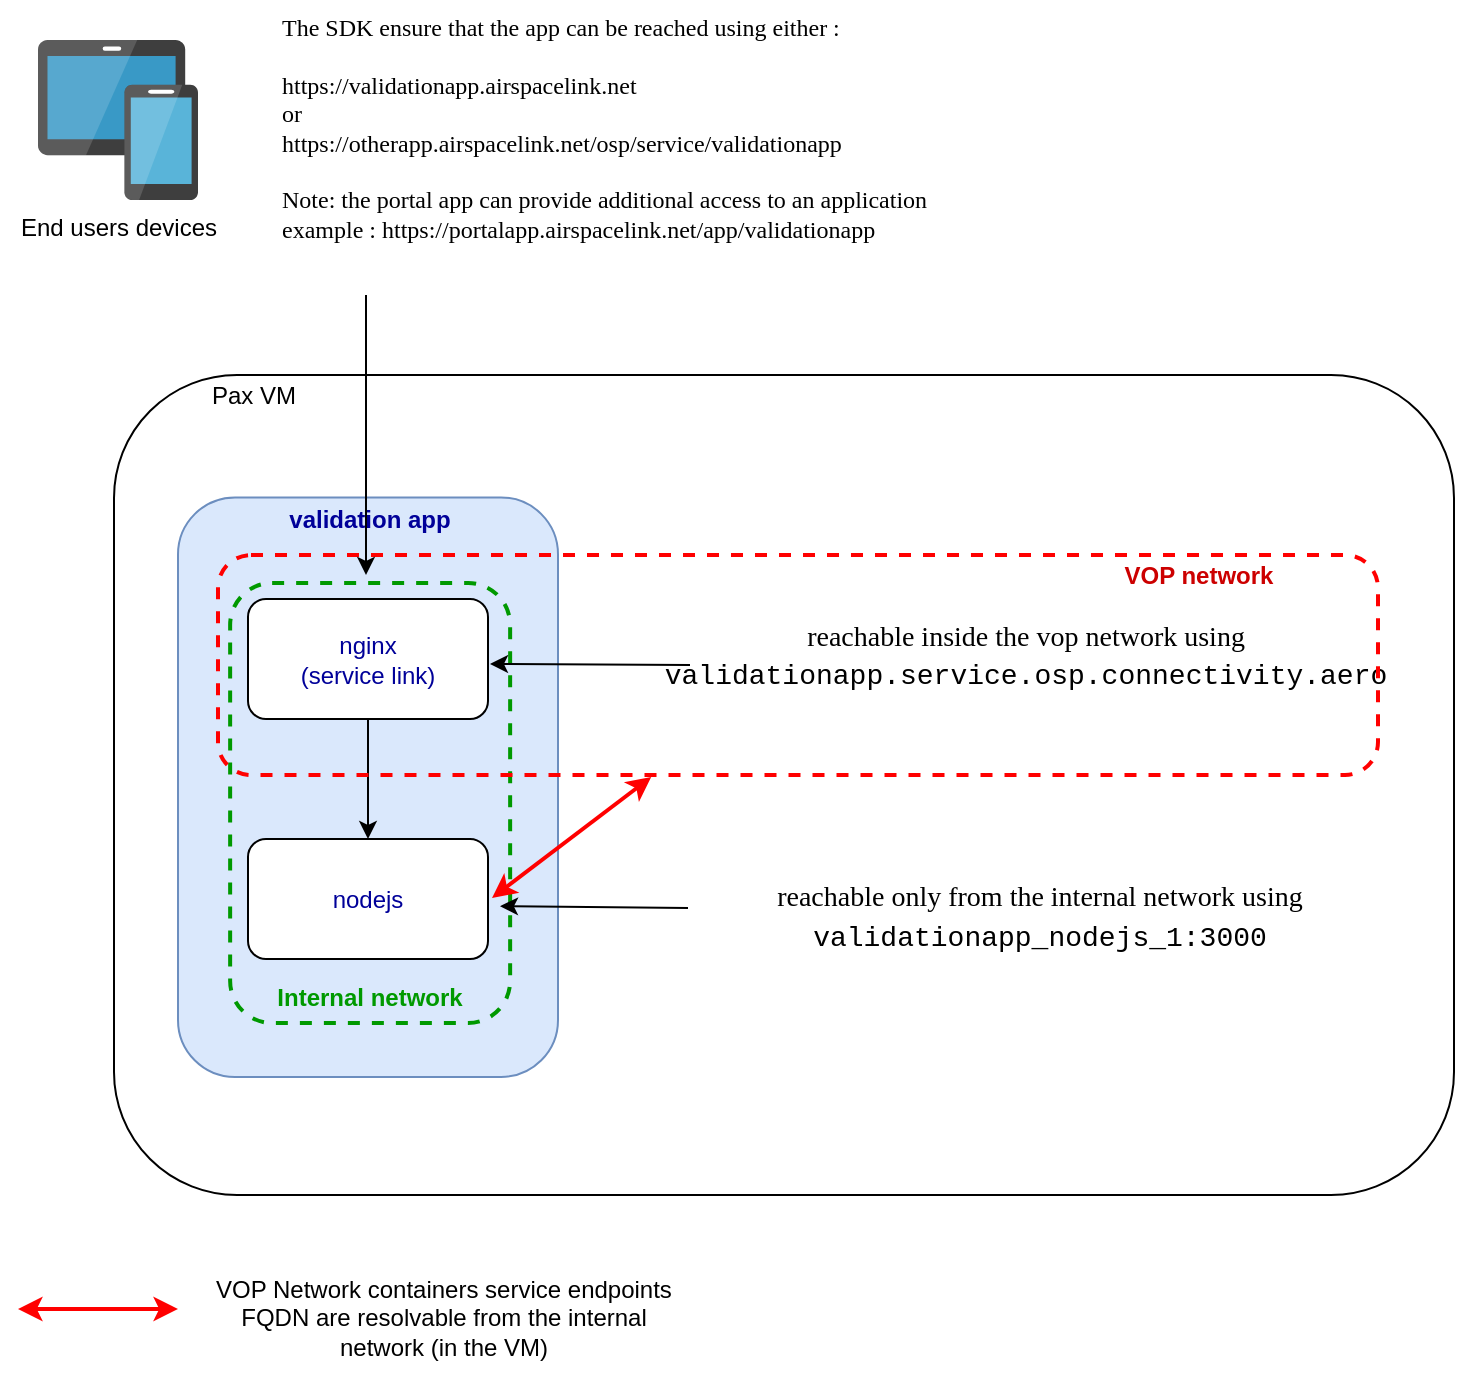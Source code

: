 <mxfile version="14.4.6" type="github">
  <diagram id="vl_AGbrKZmYdF3dpeHAi" name="Page-1">
    <mxGraphModel dx="1422" dy="705" grid="1" gridSize="10" guides="1" tooltips="1" connect="1" arrows="1" fold="1" page="1" pageScale="1" pageWidth="1169" pageHeight="827" math="0" shadow="0">
      <root>
        <mxCell id="0" />
        <mxCell id="1" parent="0" />
        <mxCell id="50oWKqxVrQMStPMYJhHW-2" value="" style="group" parent="1" vertex="1" connectable="0">
          <mxGeometry x="118" y="207.5" width="670" height="410" as="geometry" />
        </mxCell>
        <mxCell id="OdWC_pLGIVVMLjIX-C78-2" value="" style="rounded=1;whiteSpace=wrap;html=1;" parent="50oWKqxVrQMStPMYJhHW-2" vertex="1">
          <mxGeometry width="670" height="410" as="geometry" />
        </mxCell>
        <mxCell id="OdWC_pLGIVVMLjIX-C78-3" value="Pax VM" style="text;html=1;strokeColor=none;fillColor=none;align=center;verticalAlign=middle;whiteSpace=wrap;rounded=0;" parent="50oWKqxVrQMStPMYJhHW-2" vertex="1">
          <mxGeometry x="30" width="80" height="20" as="geometry" />
        </mxCell>
        <mxCell id="OdWC_pLGIVVMLjIX-C78-1" value="End users devices" style="aspect=fixed;html=1;points=[];align=center;image;fontSize=12;image=img/lib/mscae/Devices_Groups.svg;" parent="1" vertex="1">
          <mxGeometry x="80" y="40" width="80" height="80" as="geometry" />
        </mxCell>
        <mxCell id="OdWC_pLGIVVMLjIX-C78-6" value="" style="group" parent="1" vertex="1" connectable="0">
          <mxGeometry x="150" y="267.5" width="390" height="291" as="geometry" />
        </mxCell>
        <mxCell id="OdWC_pLGIVVMLjIX-C78-4" value="" style="rounded=1;whiteSpace=wrap;html=1;fillColor=#dae8fc;strokeColor=#6c8ebf;" parent="OdWC_pLGIVVMLjIX-C78-6" vertex="1">
          <mxGeometry y="1.207" width="190" height="289.793" as="geometry" />
        </mxCell>
        <mxCell id="OdWC_pLGIVVMLjIX-C78-5" value="validation app" style="text;html=1;strokeColor=none;fillColor=none;align=center;verticalAlign=middle;whiteSpace=wrap;rounded=0;fontStyle=1;fontColor=#000099;" parent="OdWC_pLGIVVMLjIX-C78-6" vertex="1">
          <mxGeometry x="35" width="122.143" height="24.149" as="geometry" />
        </mxCell>
        <mxCell id="OdWC_pLGIVVMLjIX-C78-9" style="edgeStyle=orthogonalEdgeStyle;rounded=0;orthogonalLoop=1;jettySize=auto;html=1;fontColor=#000099;" parent="OdWC_pLGIVVMLjIX-C78-6" source="OdWC_pLGIVVMLjIX-C78-7" target="OdWC_pLGIVVMLjIX-C78-8" edge="1">
          <mxGeometry relative="1" as="geometry" />
        </mxCell>
        <mxCell id="OdWC_pLGIVVMLjIX-C78-7" value="nginx&lt;br&gt;(service link)" style="rounded=1;whiteSpace=wrap;html=1;fontColor=#000099;" parent="OdWC_pLGIVVMLjIX-C78-6" vertex="1">
          <mxGeometry x="35" y="52" width="120" height="60" as="geometry" />
        </mxCell>
        <mxCell id="OdWC_pLGIVVMLjIX-C78-8" value="nodejs" style="rounded=1;whiteSpace=wrap;html=1;fontColor=#000099;" parent="OdWC_pLGIVVMLjIX-C78-6" vertex="1">
          <mxGeometry x="35" y="172" width="120" height="60" as="geometry" />
        </mxCell>
        <mxCell id="OdWC_pLGIVVMLjIX-C78-15" value="" style="group" parent="OdWC_pLGIVVMLjIX-C78-6" vertex="1" connectable="0">
          <mxGeometry x="26.07" y="44" width="140" height="220.0" as="geometry" />
        </mxCell>
        <mxCell id="50oWKqxVrQMStPMYJhHW-4" value="" style="group" parent="OdWC_pLGIVVMLjIX-C78-15" vertex="1" connectable="0">
          <mxGeometry width="140" height="220.0" as="geometry" />
        </mxCell>
        <mxCell id="OdWC_pLGIVVMLjIX-C78-13" value="" style="rounded=1;whiteSpace=wrap;html=1;dashed=1;strokeWidth=2;fillColor=none;fontColor=#CC0000;strokeColor=#009900;" parent="50oWKqxVrQMStPMYJhHW-4" vertex="1">
          <mxGeometry width="140" height="220.0" as="geometry" />
        </mxCell>
        <mxCell id="OdWC_pLGIVVMLjIX-C78-14" value="Internal network" style="text;html=1;strokeColor=none;fillColor=none;align=center;verticalAlign=middle;whiteSpace=wrap;rounded=0;dashed=1;fontStyle=1;fontColor=#009900;" parent="50oWKqxVrQMStPMYJhHW-4" vertex="1">
          <mxGeometry x="5.833" y="195.333" width="128.333" height="24.444" as="geometry" />
        </mxCell>
        <mxCell id="OdWC_pLGIVVMLjIX-C78-12" value="" style="group" parent="1" vertex="1" connectable="0">
          <mxGeometry x="170" y="297.5" width="600" height="110" as="geometry" />
        </mxCell>
        <mxCell id="OdWC_pLGIVVMLjIX-C78-19" value="&lt;div style=&quot;font-size: 14px ; line-height: 19px&quot;&gt;&lt;font color=&quot;#000000&quot;&gt;&lt;font face=&quot;Verdana&quot;&gt;reachable inside the vop network using&lt;/font&gt;&lt;br&gt;&lt;font face=&quot;consolas, courier new, monospace&quot;&gt;validationapp.service.osp.connectivity.aero&lt;/font&gt;&lt;/font&gt;&lt;/div&gt;" style="text;html=1;strokeColor=none;fillColor=none;align=center;verticalAlign=middle;whiteSpace=wrap;rounded=0;dashed=1;fontColor=#009900;" parent="OdWC_pLGIVVMLjIX-C78-12" vertex="1">
          <mxGeometry x="234" y="40" width="340" height="20" as="geometry" />
        </mxCell>
        <mxCell id="OdWC_pLGIVVMLjIX-C78-23" value="" style="endArrow=classic;html=1;fontColor=#009900;" parent="OdWC_pLGIVVMLjIX-C78-12" edge="1">
          <mxGeometry width="50" height="50" relative="1" as="geometry">
            <mxPoint x="236" y="55" as="sourcePoint" />
            <mxPoint x="136" y="54.5" as="targetPoint" />
          </mxGeometry>
        </mxCell>
        <mxCell id="50oWKqxVrQMStPMYJhHW-3" value="" style="group" parent="OdWC_pLGIVVMLjIX-C78-12" vertex="1" connectable="0">
          <mxGeometry width="580" height="110" as="geometry" />
        </mxCell>
        <mxCell id="OdWC_pLGIVVMLjIX-C78-10" value="" style="rounded=1;whiteSpace=wrap;html=1;fontColor=#000099;dashed=1;fillColor=none;strokeColor=#FF0000;strokeWidth=2;" parent="50oWKqxVrQMStPMYJhHW-3" vertex="1">
          <mxGeometry width="580" height="110" as="geometry" />
        </mxCell>
        <mxCell id="OdWC_pLGIVVMLjIX-C78-11" value="VOP network" style="text;html=1;strokeColor=none;fillColor=none;align=center;verticalAlign=middle;whiteSpace=wrap;rounded=0;dashed=1;fontColor=#CC0000;fontStyle=1" parent="50oWKqxVrQMStPMYJhHW-3" vertex="1">
          <mxGeometry x="431.282" width="118.974" height="20" as="geometry" />
        </mxCell>
        <mxCell id="OdWC_pLGIVVMLjIX-C78-16" value="" style="endArrow=classic;html=1;fontColor=#009900;" parent="1" edge="1">
          <mxGeometry width="50" height="50" relative="1" as="geometry">
            <mxPoint x="244" y="167.5" as="sourcePoint" />
            <mxPoint x="244" y="307.5" as="targetPoint" />
          </mxGeometry>
        </mxCell>
        <mxCell id="OdWC_pLGIVVMLjIX-C78-18" value="&lt;font face=&quot;Verdana&quot;&gt;&lt;font color=&quot;#000000&quot;&gt;The SDK ensure that the app can be reached using either :&lt;br&gt;&lt;br&gt;https://validationapp.airspacelink.net&lt;br&gt;or&lt;/font&gt;&lt;span style=&quot;color: rgb(0 , 0 , 0)&quot;&gt;&lt;br&gt;https://otherapp.airspacelink.net/osp/service/validationapp&lt;br&gt;&lt;/span&gt;&lt;/font&gt;&lt;font color=&quot;#000000&quot;&gt;&lt;font face=&quot;Verdana&quot;&gt;&lt;br&gt;Note: the portal app can provide additional&amp;nbsp;access to an application&lt;br&gt;example : https://portalapp.airspacelink.net/app/validationapp&lt;/font&gt;&lt;br&gt;&lt;/font&gt;" style="text;html=1;strokeColor=none;fillColor=none;align=left;verticalAlign=top;whiteSpace=wrap;rounded=0;dashed=1;fontColor=#009900;" parent="1" vertex="1">
          <mxGeometry x="200" y="20" width="470" height="85" as="geometry" />
        </mxCell>
        <mxCell id="OdWC_pLGIVVMLjIX-C78-24" value="" style="endArrow=classic;html=1;fontColor=#009900;exitX=0;exitY=0.5;exitDx=0;exitDy=0;" parent="1" edge="1">
          <mxGeometry width="50" height="50" relative="1" as="geometry">
            <mxPoint x="405" y="474" as="sourcePoint" />
            <mxPoint x="311" y="473.1" as="targetPoint" />
          </mxGeometry>
        </mxCell>
        <mxCell id="OdWC_pLGIVVMLjIX-C78-26" value="&lt;div style=&quot;font-size: 14px ; line-height: 19px&quot;&gt;&lt;font color=&quot;#000000&quot;&gt;&lt;font face=&quot;Verdana&quot;&gt;reachable only from the internal network using&lt;/font&gt;&lt;font face=&quot;consolas, courier new, monospace&quot;&gt; validationapp_nodejs_1:3000&lt;/font&gt;&lt;/font&gt;&lt;/div&gt;" style="text;html=1;strokeColor=none;fillColor=none;align=center;verticalAlign=middle;whiteSpace=wrap;rounded=0;dashed=1;fontColor=#009900;" parent="1" vertex="1">
          <mxGeometry x="401" y="468" width="360" height="20" as="geometry" />
        </mxCell>
        <mxCell id="huYGTndKfq1WulRqGuiI-1" value="VOP Network containers service endpoints FQDN are resolvable from the internal network (in the VM)" style="text;html=1;strokeColor=none;fillColor=none;align=center;verticalAlign=middle;whiteSpace=wrap;rounded=0;" vertex="1" parent="1">
          <mxGeometry x="163" y="644" width="240" height="70" as="geometry" />
        </mxCell>
        <mxCell id="huYGTndKfq1WulRqGuiI-2" value="" style="endArrow=classic;startArrow=classic;html=1;strokeColor=#FF0000;strokeWidth=2;" edge="1" parent="1">
          <mxGeometry width="50" height="50" relative="1" as="geometry">
            <mxPoint x="307" y="469" as="sourcePoint" />
            <mxPoint x="386.619" y="408.5" as="targetPoint" />
          </mxGeometry>
        </mxCell>
        <mxCell id="huYGTndKfq1WulRqGuiI-3" value="" style="endArrow=classic;startArrow=classic;html=1;strokeColor=#FF0000;strokeWidth=2;" edge="1" parent="1">
          <mxGeometry width="50" height="50" relative="1" as="geometry">
            <mxPoint x="70" y="674.5" as="sourcePoint" />
            <mxPoint x="150" y="674.5" as="targetPoint" />
          </mxGeometry>
        </mxCell>
      </root>
    </mxGraphModel>
  </diagram>
</mxfile>

